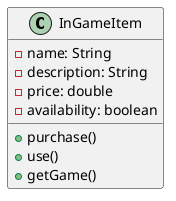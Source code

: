 @startuml
class InGameItem {
  - name: String
  - description: String
  - price: double
  - availability: boolean
  + purchase()
  + use()
  + getGame()
}
@enduml